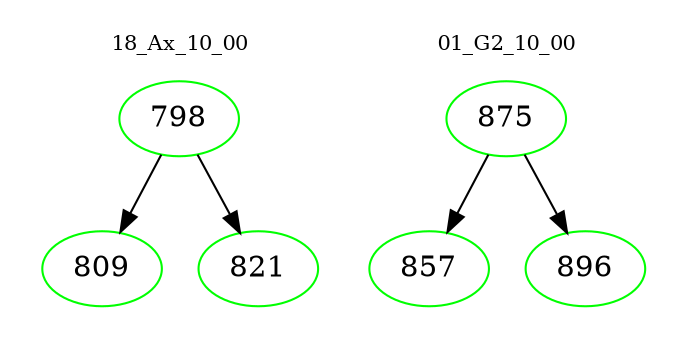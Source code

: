 digraph{
subgraph cluster_0 {
color = white
label = "18_Ax_10_00";
fontsize=10;
T0_798 [label="798", color="green"]
T0_798 -> T0_809 [color="black"]
T0_809 [label="809", color="green"]
T0_798 -> T0_821 [color="black"]
T0_821 [label="821", color="green"]
}
subgraph cluster_1 {
color = white
label = "01_G2_10_00";
fontsize=10;
T1_875 [label="875", color="green"]
T1_875 -> T1_857 [color="black"]
T1_857 [label="857", color="green"]
T1_875 -> T1_896 [color="black"]
T1_896 [label="896", color="green"]
}
}
